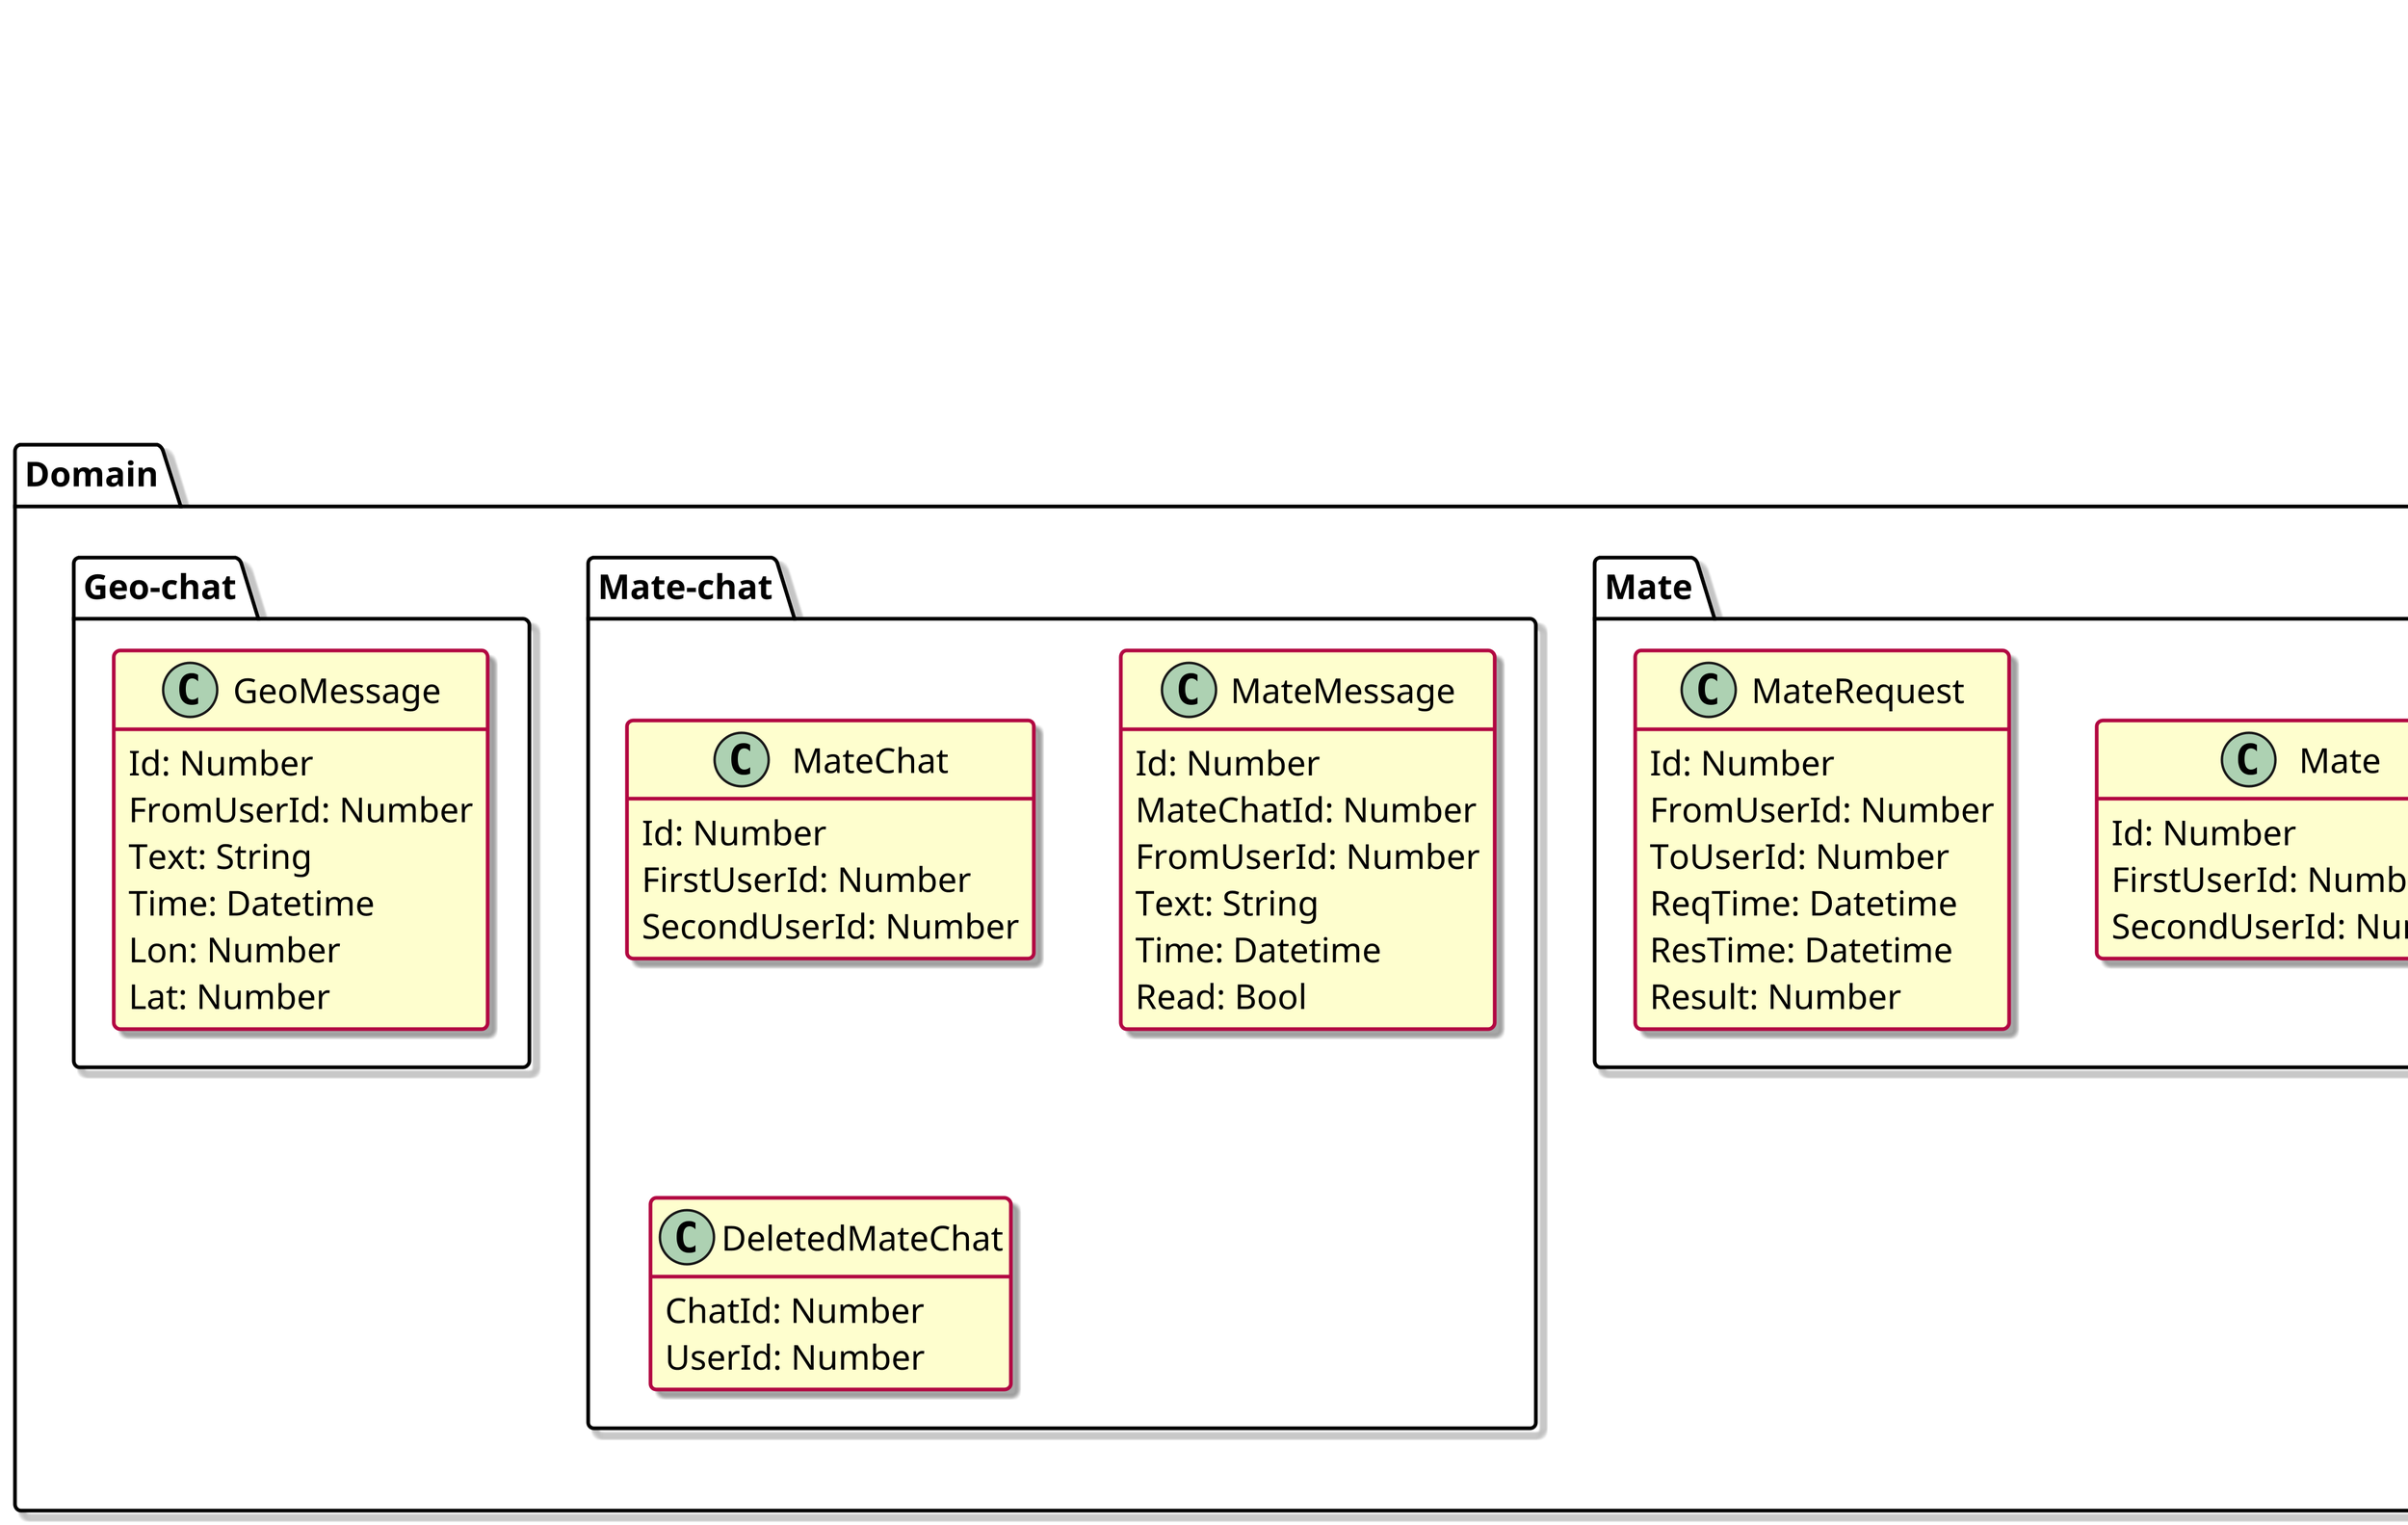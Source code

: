 @startuml models_p1

' `Time` is not part of `Datetime`. This is global level
' `Datetime` is `Timestamp` (UTC?)

' Useful links:
' https://stackoverflow.com/questions/14221775/in-postgresql-force-unique-on-combination-of-two-columns

' -----------------------------------------------

skinparam ArrowThickness 1.25
skinparam ClassBorderThickness 1.5
skinparam ClassBackgroundColor #FEFECE
skinparam ClassBorderColor #B20842

skinparam dpi 400
skinparam Shadowing true

' -----------------------------------------------

hide empty methods
hide empty members

' models
' -----------------------------------------------

package Domain {
    package User {
        class UserEntry {
            Id: Number
            Username: String
            HashPassword: String
            HashUpdToken: String
            SignUpTime: Datetime
            SignInTime: Datetime
        }

        class UserLocation {
            UserId: Number
            Lon: Number
            Lat: Number
            Time: Datetime
        }

        class UserDetails {
            UserId: Number
            Description: String
            AvatarId: Number
            Gender: Number
            Age: Number
        }

        class UserOptions {
            UserId: Number
            Privacy: Number
        }

        class Avatar {
            Id: Number
            GeneratedByServer: Bool
            Time: Datetime
            Hash: String
        }

        class DeletedUser {
            Id: Number
            UserId: Number
            Time: Datetime
        }
    }

    package Mate {
        class Mate {
            Id: Number
            FirstUserId: Number
            SecondUserId: Number
        }
        ' When deleted, a new one-way request is added

        class MateRequest {
            Id: Number
            FromUserId: Number
            ToUserId: Number
            ReqTime: Datetime
            ResTime: Datetime
            Result: Number
        }
        ' Result from list: accepted, rejected, waiting
        ' Cron to remove some requests
    }

    package Mate-chat {
        class MateChat {
            Id: Number
            FirstUserId: Number
            SecondUserId: Number
        }
        ' Created when created friendship
        ' Hidden for user who deleted chat

        class MateMessage {
            Id: Number
            MateChatId: Number
            FromUserId: Number
            Text: String
            Time: Datetime
            Read: Bool
        }

        class DeletedMateChat {
            ChatId: Number
            UserId: Number
        }
    }

    package Geo-chat {
        class GeoMessage {
            Id: Number
            FromUserId: Number
            Text: String
            Time: Datetime
            Lon: Number
            Lat: Number
        }
    }
}

package File {
    class Image {
        Id: Number
        Ext: Number
        Content: String
    }
}

Image -- Avatar

@enduml